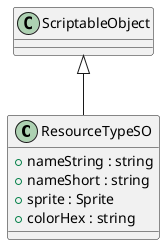@startuml
class ResourceTypeSO {
    + nameString : string
    + nameShort : string
    + sprite : Sprite
    + colorHex : string
}
ScriptableObject <|-- ResourceTypeSO
@enduml
